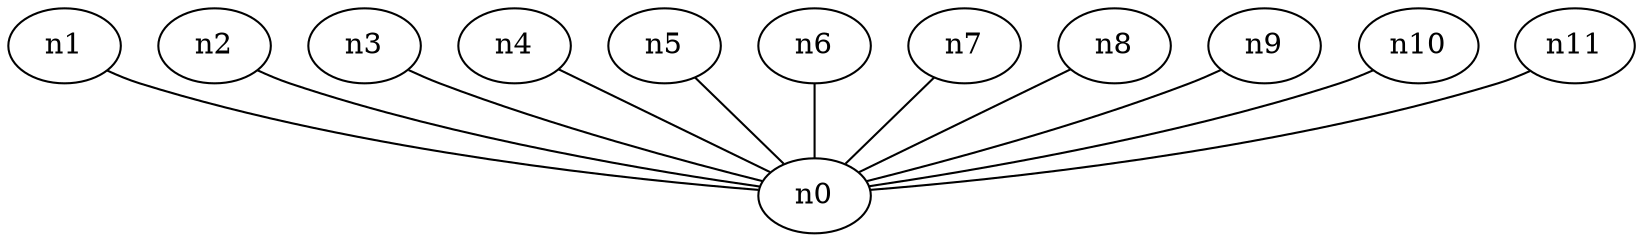 graph SimConf {
n0 [ipdests="165.14.130.9", autoack="False"];
n1 [s1_0="harpoon ipdst=165.14.130.9 ipsrc=127.129.92.19 flowsize=normal(400000.0,1) lossrate=randomchoice(0.001) flowstart=exponential(0.5) dport=randomunifint(1025,65535) sport=randomchoice(22,80,443)", m1_0="modulator profile=((8000,),(1,)) start=0 generator=s1_0", modulator=m1_0, node_seq=1, ipdests="127.129.92.19", N=1, traffic="m1_0", autoack="False"];
n1 -- n0  [delay=0.01, capacity=10000000, weight=10];
n2 [modulator=m2_0, node_seq=2, ipdests="127.126.151.10", s2_0="harpoon ipdst=165.14.130.9 ipsrc=127.126.151.10 flowsize=normal(400000.0,1) lossrate=randomchoice(0.001) flowstart=exponential(0.5) dport=randomunifint(1025,65535) sport=randomchoice(22,80,443)", N=1, traffic="m2_0", m2_0="modulator profile=((8000,),(1,)) start=0 generator=s2_0", autoack="False"];
n2 -- n0  [delay=0.01, capacity=10000000, weight=10];
n3 [modulator=m3_0, node_seq=3, ipdests="127.126.44.111", N=1, traffic="m3_0", s3_0="harpoon ipdst=165.14.130.9 ipsrc=127.126.44.111 flowsize=normal(400000.0,1) lossrate=randomchoice(0.001) flowstart=exponential(0.5) dport=randomunifint(1025,65535) sport=randomchoice(22,80,443)", m3_0="modulator profile=((8000,),(1,)) start=0 generator=s3_0", autoack="False"];
n3 -- n0  [delay=0.01, capacity=10000000, weight=10];
n4 [m4_0="modulator profile=((8000,),(1,)) start=0 generator=s4_0", modulator=m4_0, node_seq=4, ipdests="127.119.115.87", N=1, traffic="m4_0", s4_0="harpoon ipdst=165.14.130.9 ipsrc=127.119.115.87 flowsize=normal(400000.0,1) lossrate=randomchoice(0.001) flowstart=exponential(0.5) dport=randomunifint(1025,65535) sport=randomchoice(22,80,443)", autoack="False"];
n4 -- n0  [delay=0.01, capacity=10000000, weight=10];
n5 [s5_0="harpoon ipdst=165.14.130.9 ipsrc=127.119.102.177 flowsize=normal(400000.0,1) lossrate=randomchoice(0.001) flowstart=exponential(0.5) dport=randomunifint(1025,65535) sport=randomchoice(22,80,443)", modulator=m5_0, node_seq=5, ipdests="127.119.102.177", m5_0="modulator profile=((8000,),(1,)) start=0 generator=s5_0", traffic="m5_0", N=1, autoack="False"];
n5 -- n0  [delay=0.01, capacity=10000000, weight=10];
n6 [s6_0="harpoon ipdst=165.14.130.9 ipsrc=127.137.220.95 flowsize=normal(400000.0,1) lossrate=randomchoice(0.001) flowstart=exponential(0.5) dport=randomunifint(1025,65535) sport=randomchoice(22,80,443)", modulator=m6_0, node_seq=6, ipdests="127.137.220.95", N=1, m6_0="modulator profile=((8000,),(1,)) start=0 generator=s6_0", traffic="m6_0", autoack="False"];
n6 -- n0  [delay=0.01, capacity=10000000, weight=10];
n7 [modulator=m7_0, node_seq=7, s7_0="harpoon ipdst=165.14.130.9 ipsrc=127.118.14.249 flowsize=normal(400000.0,1) lossrate=randomchoice(0.001) flowstart=exponential(0.5) dport=randomunifint(1025,65535) sport=randomchoice(22,80,443)", ipdests="127.118.14.249", N=1, traffic="m7_0", m7_0="modulator profile=((8000,),(1,)) start=0 generator=s7_0", autoack="False"];
n7 -- n0  [delay=0.01, capacity=10000000, weight=10];
n8 [s8_0="harpoon ipdst=165.14.130.9 ipsrc=127.117.158.162 flowsize=normal(400000.0,1) lossrate=randomchoice(0.001) flowstart=exponential(0.5) dport=randomunifint(1025,65535) sport=randomchoice(22,80,443)", modulator=m8_0, node_seq=8, ipdests="127.117.158.162", N=1, m8_0="modulator profile=((8000,),(1,)) start=0 generator=s8_0", traffic="m8_0", autoack="False"];
n8 -- n0  [delay=0.01, capacity=10000000, weight=10];
n9 [modulator=m9_0, node_seq=9, s9_0="harpoon ipdst=165.14.130.9 ipsrc=127.117.241.46 flowsize=normal(400000.0,1) lossrate=randomchoice(0.001) flowstart=exponential(0.5) dport=randomunifint(1025,65535) sport=randomchoice(22,80,443)", ipdests="127.117.241.46", N=1, traffic="m9_0", m9_0="modulator profile=((8000,),(1,)) start=0 generator=s9_0", autoack="False"];
n9 -- n0  [delay=0.01, capacity=10000000, weight=10];
n10 [s10_0="harpoon ipdst=165.14.130.9 ipsrc=127.114.52.2 flowsize=normal(400000.0,1) lossrate=randomchoice(0.001) flowstart=exponential(0.5) dport=randomunifint(1025,65535) sport=randomchoice(22,80,443)", modulator=m10_0, node_seq=10, ipdests="127.114.52.2", m10_0="modulator profile=((8000,),(1,)) start=0 generator=s10_0", N=1, traffic="m10_0", autoack="False"];
n10 -- n0  [delay=0.01, capacity=10000000, weight=10];
n11 [modulator=m11_0, m11_0="modulator profile=((1000,),(1,)) start=2000 generator=s11_0", node_seq=11, ipdests="39.212.241.128", N=1, traffic="m11_0", s11_0="harpoon ipdst=165.14.130.9 ipsrc=39.212.241.128 flowsize=normal(400000.0,1) lossrate=randomchoice(0.001) flowstart=exponential(0.5) dport=randomunifint(1025,65535) sport=randomchoice(22,80,443)", autoack="False"];
n11 -- n0  [delay=0.01, capacity=10000000, weight=10];
}
